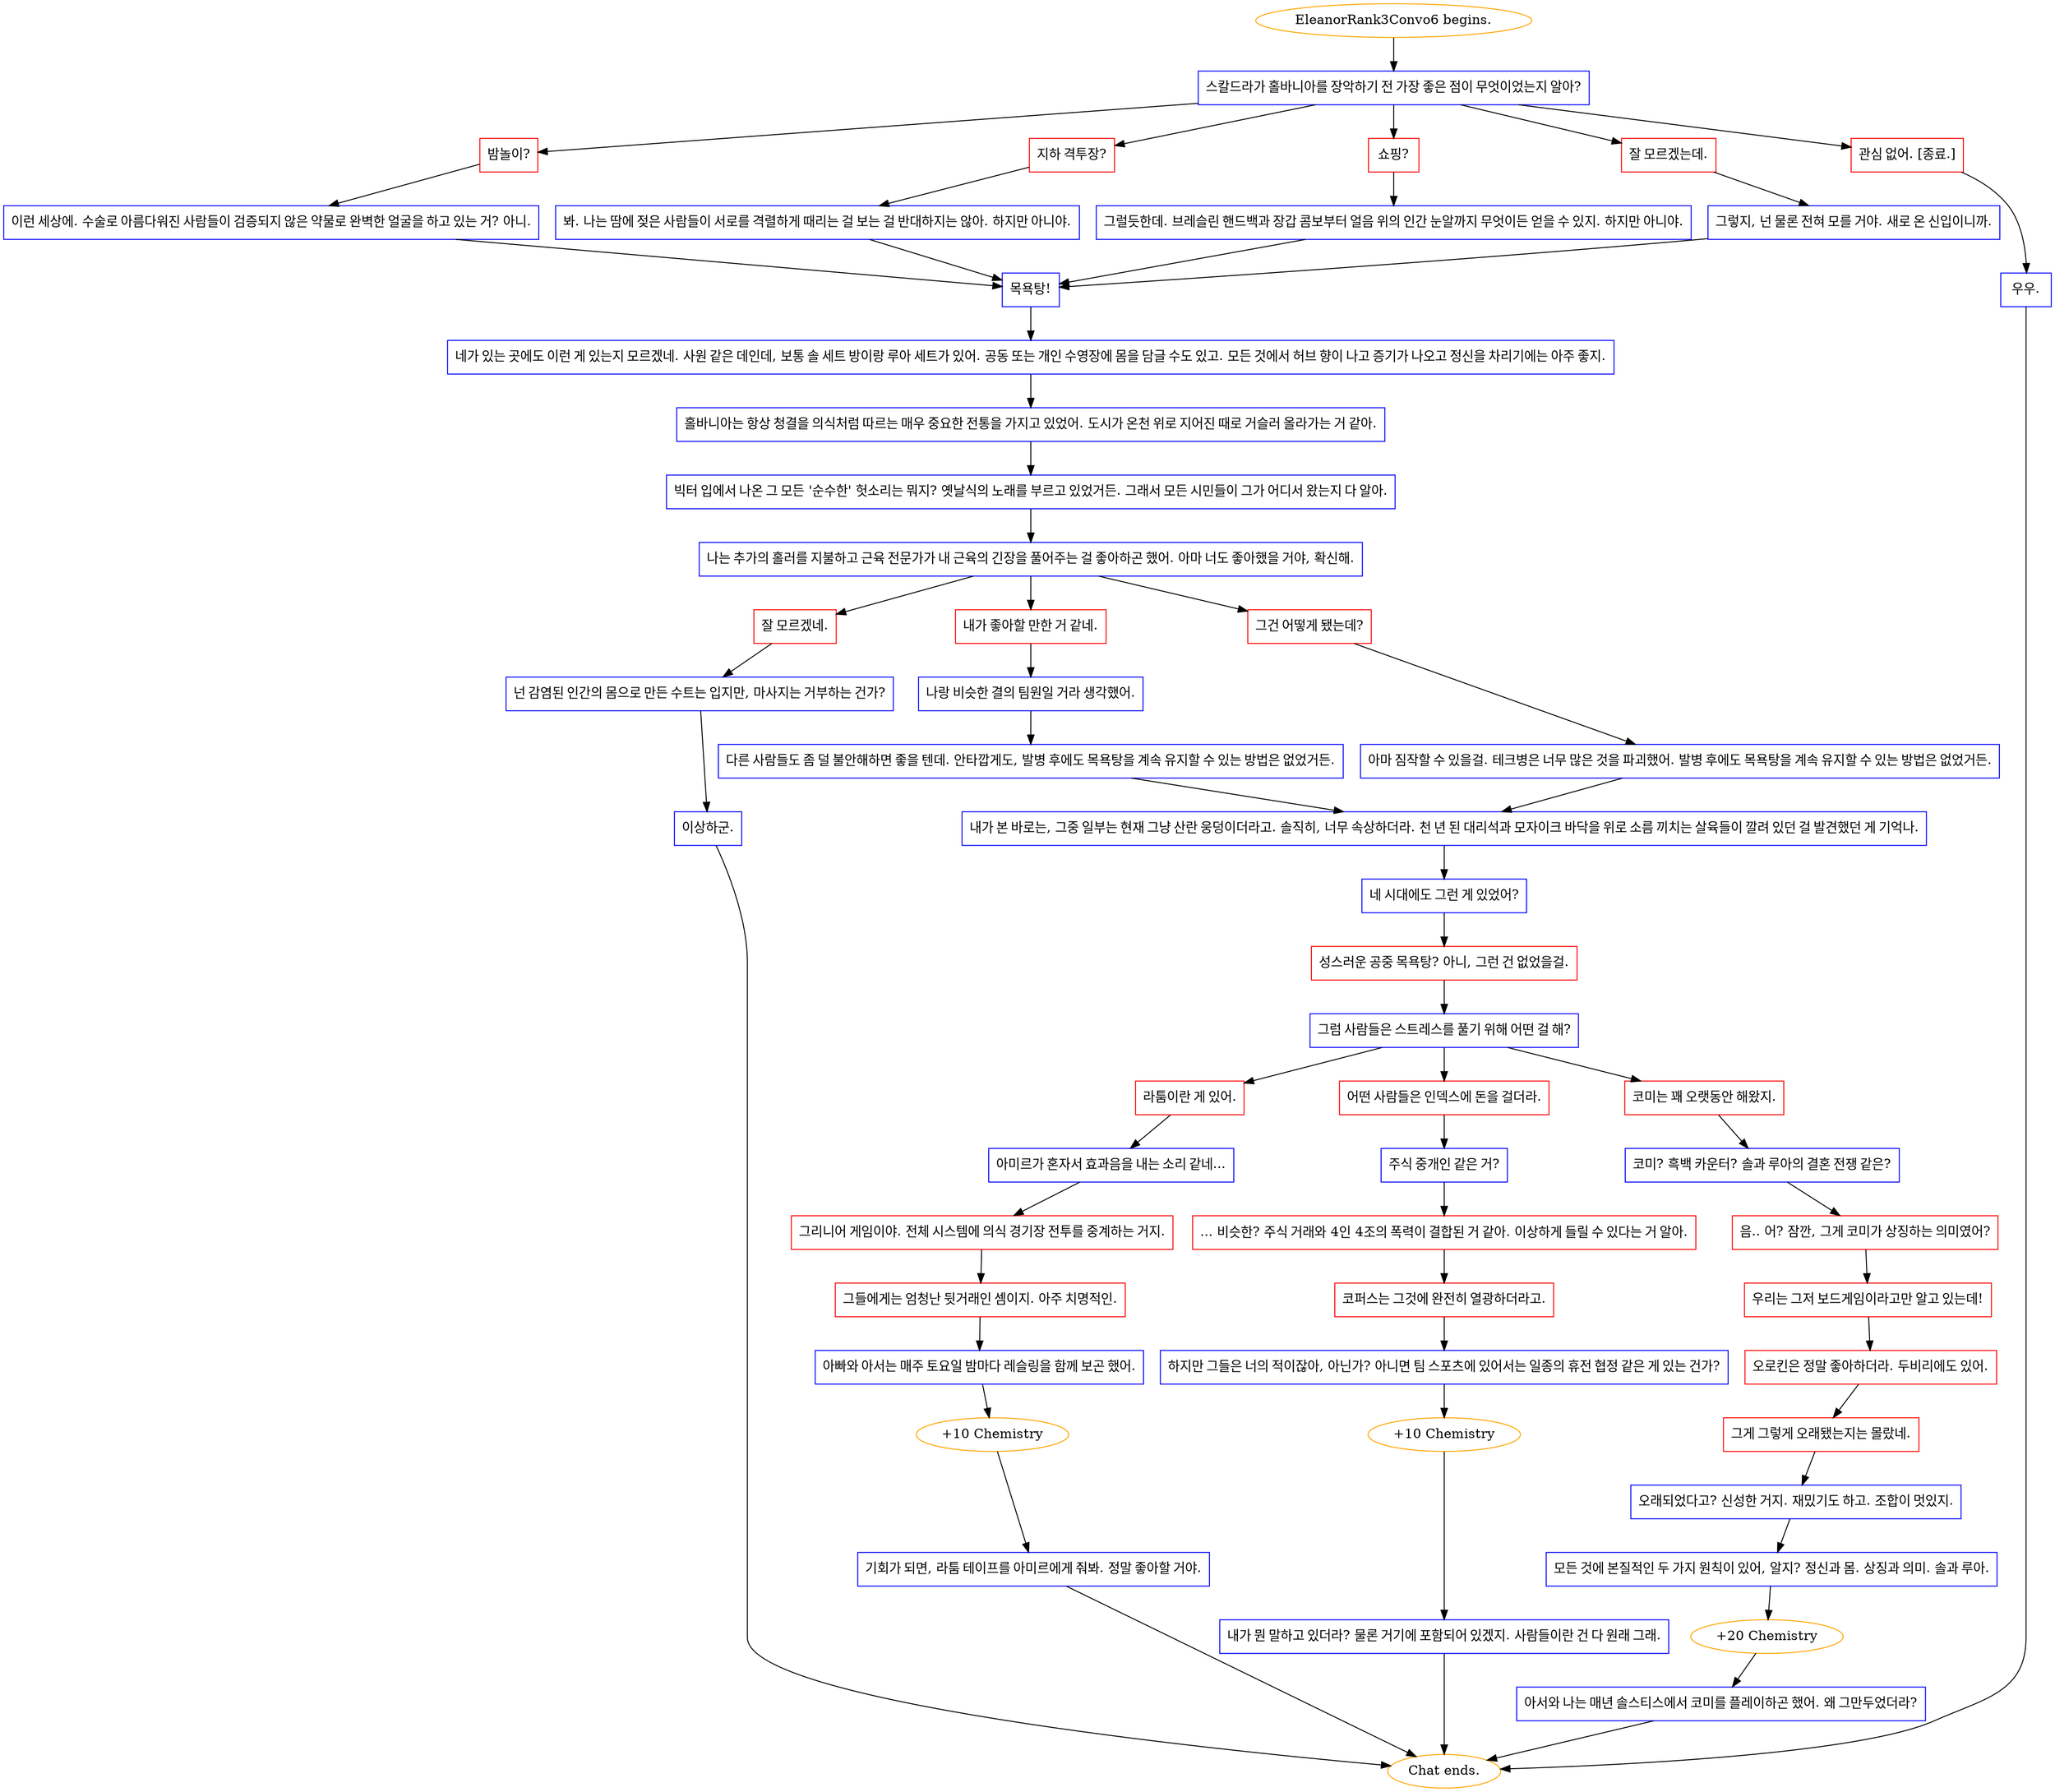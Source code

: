 digraph {
	"EleanorRank3Convo6 begins." [color=orange];
		"EleanorRank3Convo6 begins." -> j3540097186;
	j3540097186 [label="스칼드라가 홀바니아를 장악하기 전 가장 좋은 점이 무엇이었는지 알아?",shape=box,color=blue];
		j3540097186 -> j2148077230;
		j3540097186 -> j1287856046;
		j3540097186 -> j581322887;
		j3540097186 -> j2092902819;
		j3540097186 -> j3938764499;
	j2148077230 [label="밤놀이?",shape=box,color=red];
		j2148077230 -> j3014227138;
	j1287856046 [label="지하 격투장?",shape=box,color=red];
		j1287856046 -> j4286990785;
	j581322887 [label="쇼핑?",shape=box,color=red];
		j581322887 -> j4181745955;
	j2092902819 [label="잘 모르겠는데.",shape=box,color=red];
		j2092902819 -> j3820189959;
	j3938764499 [label="관심 없어. [종료.]",shape=box,color=red];
		j3938764499 -> j4013534223;
	j3014227138 [label="이런 세상에. 수술로 아름다워진 사람들이 검증되지 않은 약물로 완벽한 얼굴을 하고 있는 거? 아니.",shape=box,color=blue];
		j3014227138 -> j2286871252;
	j4286990785 [label="봐. 나는 땀에 젖은 사람들이 서로를 격렬하게 때리는 걸 보는 걸 반대하지는 않아. 하지만 아니야.",shape=box,color=blue];
		j4286990785 -> j2286871252;
	j4181745955 [label="그럴듯한데. 브레슬린 핸드백과 장갑 콤보부터 얼음 위의 인간 눈알까지 무엇이든 얻을 수 있지. 하지만 아니야.",shape=box,color=blue];
		j4181745955 -> j2286871252;
	j3820189959 [label="그렇지, 넌 물론 전혀 모를 거야. 새로 온 신입이니까.",shape=box,color=blue];
		j3820189959 -> j2286871252;
	j4013534223 [label="우우.",shape=box,color=blue];
		j4013534223 -> "Chat ends.";
	j2286871252 [label="목욕탕!",shape=box,color=blue];
		j2286871252 -> j1592923510;
	"Chat ends." [color=orange];
	j1592923510 [label="네가 있는 곳에도 이런 게 있는지 모르겠네. 사원 같은 데인데, 보통 솔 세트 방이랑 루아 세트가 있어. 공동 또는 개인 수영장에 몸을 담글 수도 있고. 모든 것에서 허브 향이 나고 증기가 나오고 정신을 차리기에는 아주 좋지.",shape=box,color=blue];
		j1592923510 -> j1473530014;
	j1473530014 [label="홀바니아는 항상 청결을 의식처럼 따르는 매우 중요한 전통을 가지고 있었어. 도시가 온천 위로 지어진 때로 거슬러 올라가는 거 같아.",shape=box,color=blue];
		j1473530014 -> j1585567057;
	j1585567057 [label="빅터 입에서 나온 그 모든 '순수한' 헛소리는 뭐지? 옛날식의 노래를 부르고 있었거든. 그래서 모든 시민들이 그가 어디서 왔는지 다 알아.",shape=box,color=blue];
		j1585567057 -> j4240679901;
	j4240679901 [label="나는 추가의 홀러를 지불하고 근육 전문가가 내 근육의 긴장을 풀어주는 걸 좋아하곤 했어. 아마 너도 좋아했을 거야, 확신해.",shape=box,color=blue];
		j4240679901 -> j3500756583;
		j4240679901 -> j35060677;
		j4240679901 -> j691339840;
	j3500756583 [label="잘 모르겠네.",shape=box,color=red];
		j3500756583 -> j796841979;
	j35060677 [label="내가 좋아할 만한 거 같네.",shape=box,color=red];
		j35060677 -> j2102020032;
	j691339840 [label="그건 어떻게 됐는데?",shape=box,color=red];
		j691339840 -> j4179515250;
	j796841979 [label="넌 감염된 인간의 몸으로 만든 수트는 입지만, 마사지는 거부하는 건가?",shape=box,color=blue];
		j796841979 -> j264408028;
	j2102020032 [label="나랑 비슷한 결의 팀원일 거라 생각했어.",shape=box,color=blue];
		j2102020032 -> j3346603929;
	j4179515250 [label="아마 짐작할 수 있을걸. 테크병은 너무 많은 것을 파괴했어. 발병 후에도 목욕탕을 계속 유지할 수 있는 방법은 없었거든.",shape=box,color=blue];
		j4179515250 -> j162466431;
	j264408028 [label="이상하군.",shape=box,color=blue];
		j264408028 -> "Chat ends.";
	j3346603929 [label="다른 사람들도 좀 덜 불안해하면 좋을 텐데. 안타깝게도, 발병 후에도 목욕탕을 계속 유지할 수 있는 방법은 없었거든.",shape=box,color=blue];
		j3346603929 -> j162466431;
	j162466431 [label="내가 본 바로는, 그중 일부는 현재 그냥 산란 웅덩이더라고. 솔직히, 너무 속상하더라. 천 년 된 대리석과 모자이크 바닥을 위로 소름 끼치는 살육들이 깔려 있던 걸 발견했던 게 기억나.",shape=box,color=blue];
		j162466431 -> j2815836379;
	j2815836379 [label="네 시대에도 그런 게 있었어?",shape=box,color=blue];
		j2815836379 -> j2847042656;
	j2847042656 [label="성스러운 공중 목욕탕? 아니, 그런 건 없었을걸.",shape=box,color=red];
		j2847042656 -> j3950128565;
	j3950128565 [label="그럼 사람들은 스트레스를 풀기 위해 어떤 걸 해?",shape=box,color=blue];
		j3950128565 -> j2371589635;
		j3950128565 -> j893547558;
		j3950128565 -> j642071424;
	j2371589635 [label="라툼이란 게 있어.",shape=box,color=red];
		j2371589635 -> j1848929738;
	j893547558 [label="어떤 사람들은 인덱스에 돈을 걸더라.",shape=box,color=red];
		j893547558 -> j3579374421;
	j642071424 [label="코미는 꽤 오랫동안 해왔지.",shape=box,color=red];
		j642071424 -> j1950071997;
	j1848929738 [label="아미르가 혼자서 효과음을 내는 소리 같네...",shape=box,color=blue];
		j1848929738 -> j760921360;
	j3579374421 [label="주식 중개인 같은 거?",shape=box,color=blue];
		j3579374421 -> j4146330883;
	j1950071997 [label="코미? 흑백 카운터? 솔과 루아의 결혼 전쟁 같은?",shape=box,color=blue];
		j1950071997 -> j2682618072;
	j760921360 [label="그리니어 게임이야. 전체 시스템에 의식 경기장 전투를 중계하는 거지.",shape=box,color=red];
		j760921360 -> j2162753528;
	j4146330883 [label="... 비슷한? 주식 거래와 4인 4조의 폭력이 결합된 거 같아. 이상하게 들릴 수 있다는 거 알아.",shape=box,color=red];
		j4146330883 -> j2526662627;
	j2682618072 [label="음.. 어? 잠깐, 그게 코미가 상징하는 의미였어?",shape=box,color=red];
		j2682618072 -> j2472085783;
	j2162753528 [label="그들에게는 엄청난 뒷거래인 셈이지. 아주 치명적인.",shape=box,color=red];
		j2162753528 -> j1021887904;
	j2526662627 [label="코퍼스는 그것에 완전히 열광하더라고.",shape=box,color=red];
		j2526662627 -> j3314442272;
	j2472085783 [label="우리는 그저 보드게임이라고만 알고 있는데!",shape=box,color=red];
		j2472085783 -> j1330149496;
	j1021887904 [label="아빠와 아서는 매주 토요일 밤마다 레슬링을 함께 보곤 했어.",shape=box,color=blue];
		j1021887904 -> j3500139002;
	j3314442272 [label="하지만 그들은 너의 적이잖아, 아닌가? 아니면 팀 스포츠에 있어서는 일종의 휴전 협정 같은 게 있는 건가?",shape=box,color=blue];
		j3314442272 -> j349924646;
	j1330149496 [label="오로킨은 정말 좋아하더라. 두비리에도 있어.",shape=box,color=red];
		j1330149496 -> j2096727519;
	j3500139002 [label="+10 Chemistry",color=orange];
		j3500139002 -> j344307479;
	j349924646 [label="+10 Chemistry",color=orange];
		j349924646 -> j3317681793;
	j2096727519 [label="그게 그렇게 오래됐는지는 몰랐네.",shape=box,color=red];
		j2096727519 -> j1103265494;
	j344307479 [label="기회가 되면, 라툼 테이프를 아미르에게 줘봐. 정말 좋아할 거야.",shape=box,color=blue];
		j344307479 -> "Chat ends.";
	j3317681793 [label="내가 뭔 말하고 있더라? 물론 거기에 포함되어 있겠지. 사람들이란 건 다 원래 그래.",shape=box,color=blue];
		j3317681793 -> "Chat ends.";
	j1103265494 [label="오래되었다고? 신성한 거지. 재밌기도 하고. 조합이 멋있지.",shape=box,color=blue];
		j1103265494 -> j3301645002;
	j3301645002 [label="모든 것에 본질적인 두 가지 원칙이 있어, 알지? 정신과 몸. 상징과 의미. 솔과 루아.",shape=box,color=blue];
		j3301645002 -> j4178323229;
	j4178323229 [label="+20 Chemistry",color=orange];
		j4178323229 -> j2770991838;
	j2770991838 [label="아서와 나는 매년 솔스티스에서 코미를 플레이하곤 했어. 왜 그만두었더라?",shape=box,color=blue];
		j2770991838 -> "Chat ends.";
}